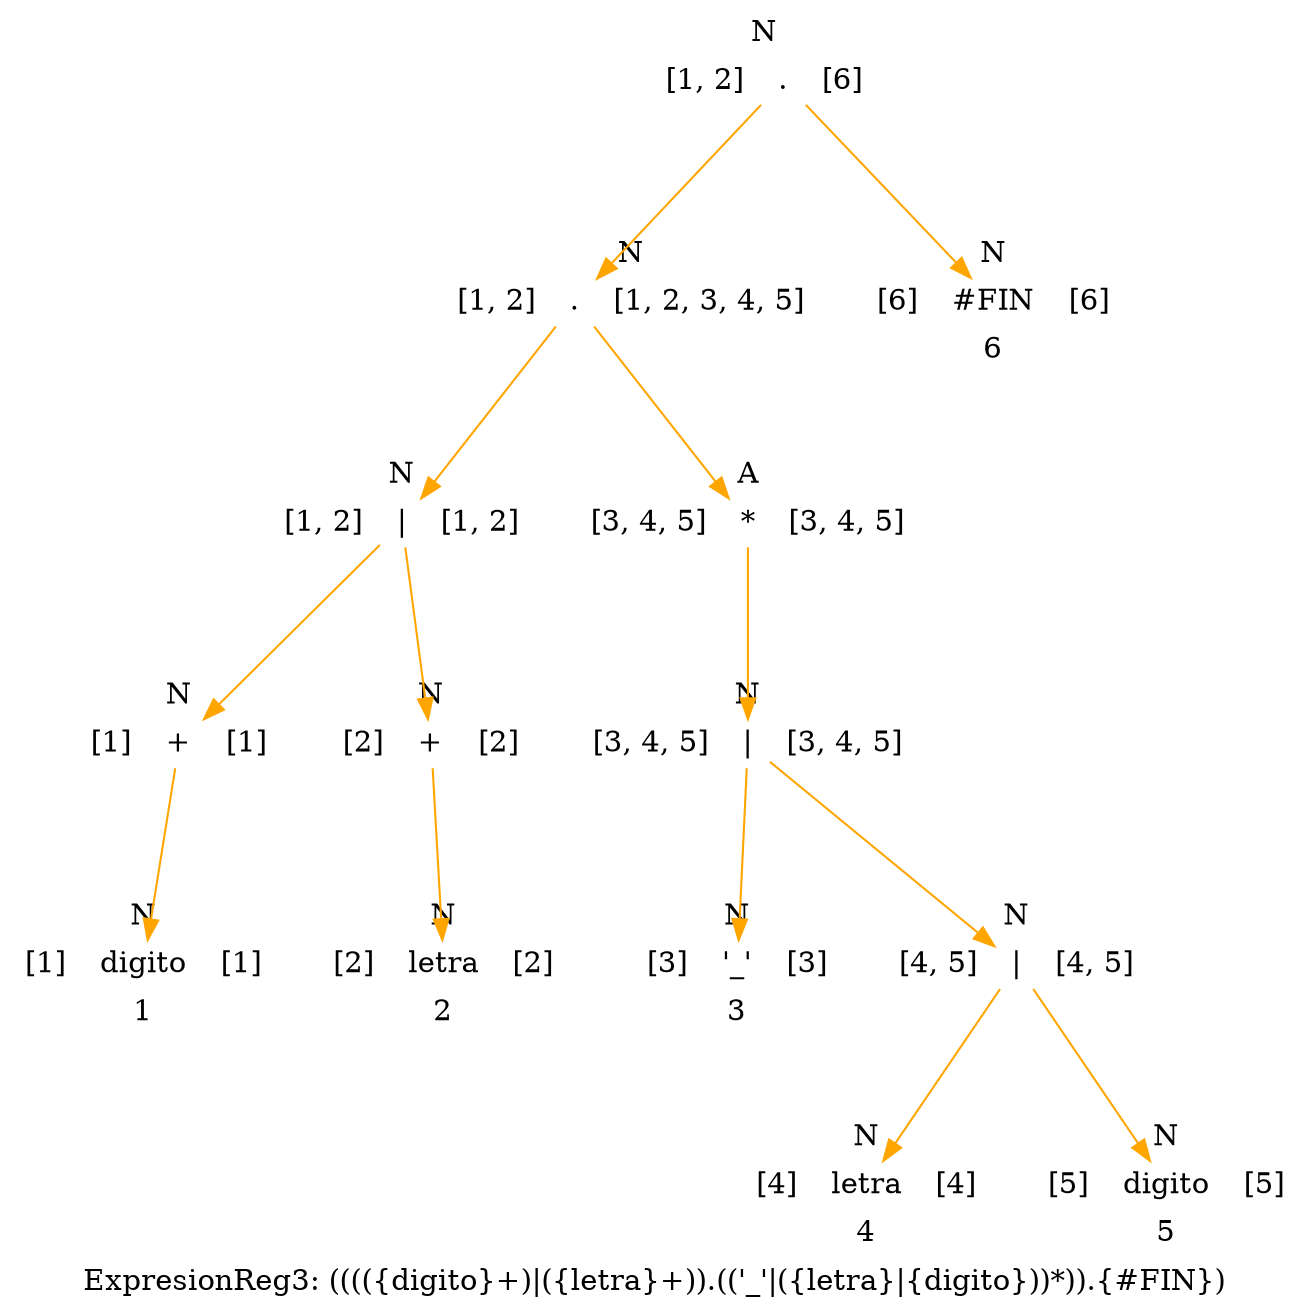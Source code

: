 digraph structs {
    node [shape=record];
    label = "ExpresionReg3: (((({digito}+)|({letra}+)).(('_'|({letra}|{digito}))*)).{#FIN})";
    Nodo14 [label="{ N |{[1, 2]|<here> . |[6]}| }" color="white"];
    Nodo12 [label="{ N |{[1, 2]|<here> . |[1, 2, 3, 4, 5]}| }" color="white"];
    Nodo5 [label="{ N |{[1, 2]|<here> \| |[1, 2]}| }" color="white"];
    Nodo2 [label="{ N |{[1]|<here> + |[1]}| }" color="white"];
    Nodo1 [label="{ N |{[1]|<here> digito |[1]}| 1}" color="white"];
    Nodo4 [label="{ N |{[2]|<here> + |[2]}| }" color="white"];
    Nodo3 [label="{ N |{[2]|<here> letra |[2]}| 2}" color="white"];
    Nodo11 [label="{ A |{[3, 4, 5]|<here> * |[3, 4, 5]}| }" color="white"];
    Nodo10 [label="{ N |{[3, 4, 5]|<here> \| |[3, 4, 5]}| }" color="white"];
    Nodo6 [label="{ N |{[3]|<here> '_' |[3]}| 3}" color="white"];
    Nodo9 [label="{ N |{[4, 5]|<here> \| |[4, 5]}| }" color="white"];
    Nodo7 [label="{ N |{[4]|<here> letra |[4]}| 4}" color="white"];
    Nodo8 [label="{ N |{[5]|<here> digito |[5]}| 5}" color="white"];
    Nodo13 [label="{ N |{[6]|<here> #FIN |[6]}| 6}" color="white"];
    Nodo14:here -> Nodo12:here [color="orange"];
    Nodo14:here -> Nodo13:here [color="orange"];
    Nodo12:here -> Nodo5:here [color="orange"];
    Nodo12:here -> Nodo11:here [color="orange"];
    Nodo5:here -> Nodo2:here [color="orange"];
    Nodo5:here -> Nodo4:here [color="orange"];
    Nodo2:here -> Nodo1:here [color="orange"];
    Nodo4:here -> Nodo3:here [color="orange"];
    Nodo11:here -> Nodo10:here [color="orange"];
    Nodo10:here -> Nodo6:here [color="orange"];
    Nodo10:here -> Nodo9:here [color="orange"];
    Nodo9:here -> Nodo7:here [color="orange"];
    Nodo9:here -> Nodo8:here [color="orange"];
}